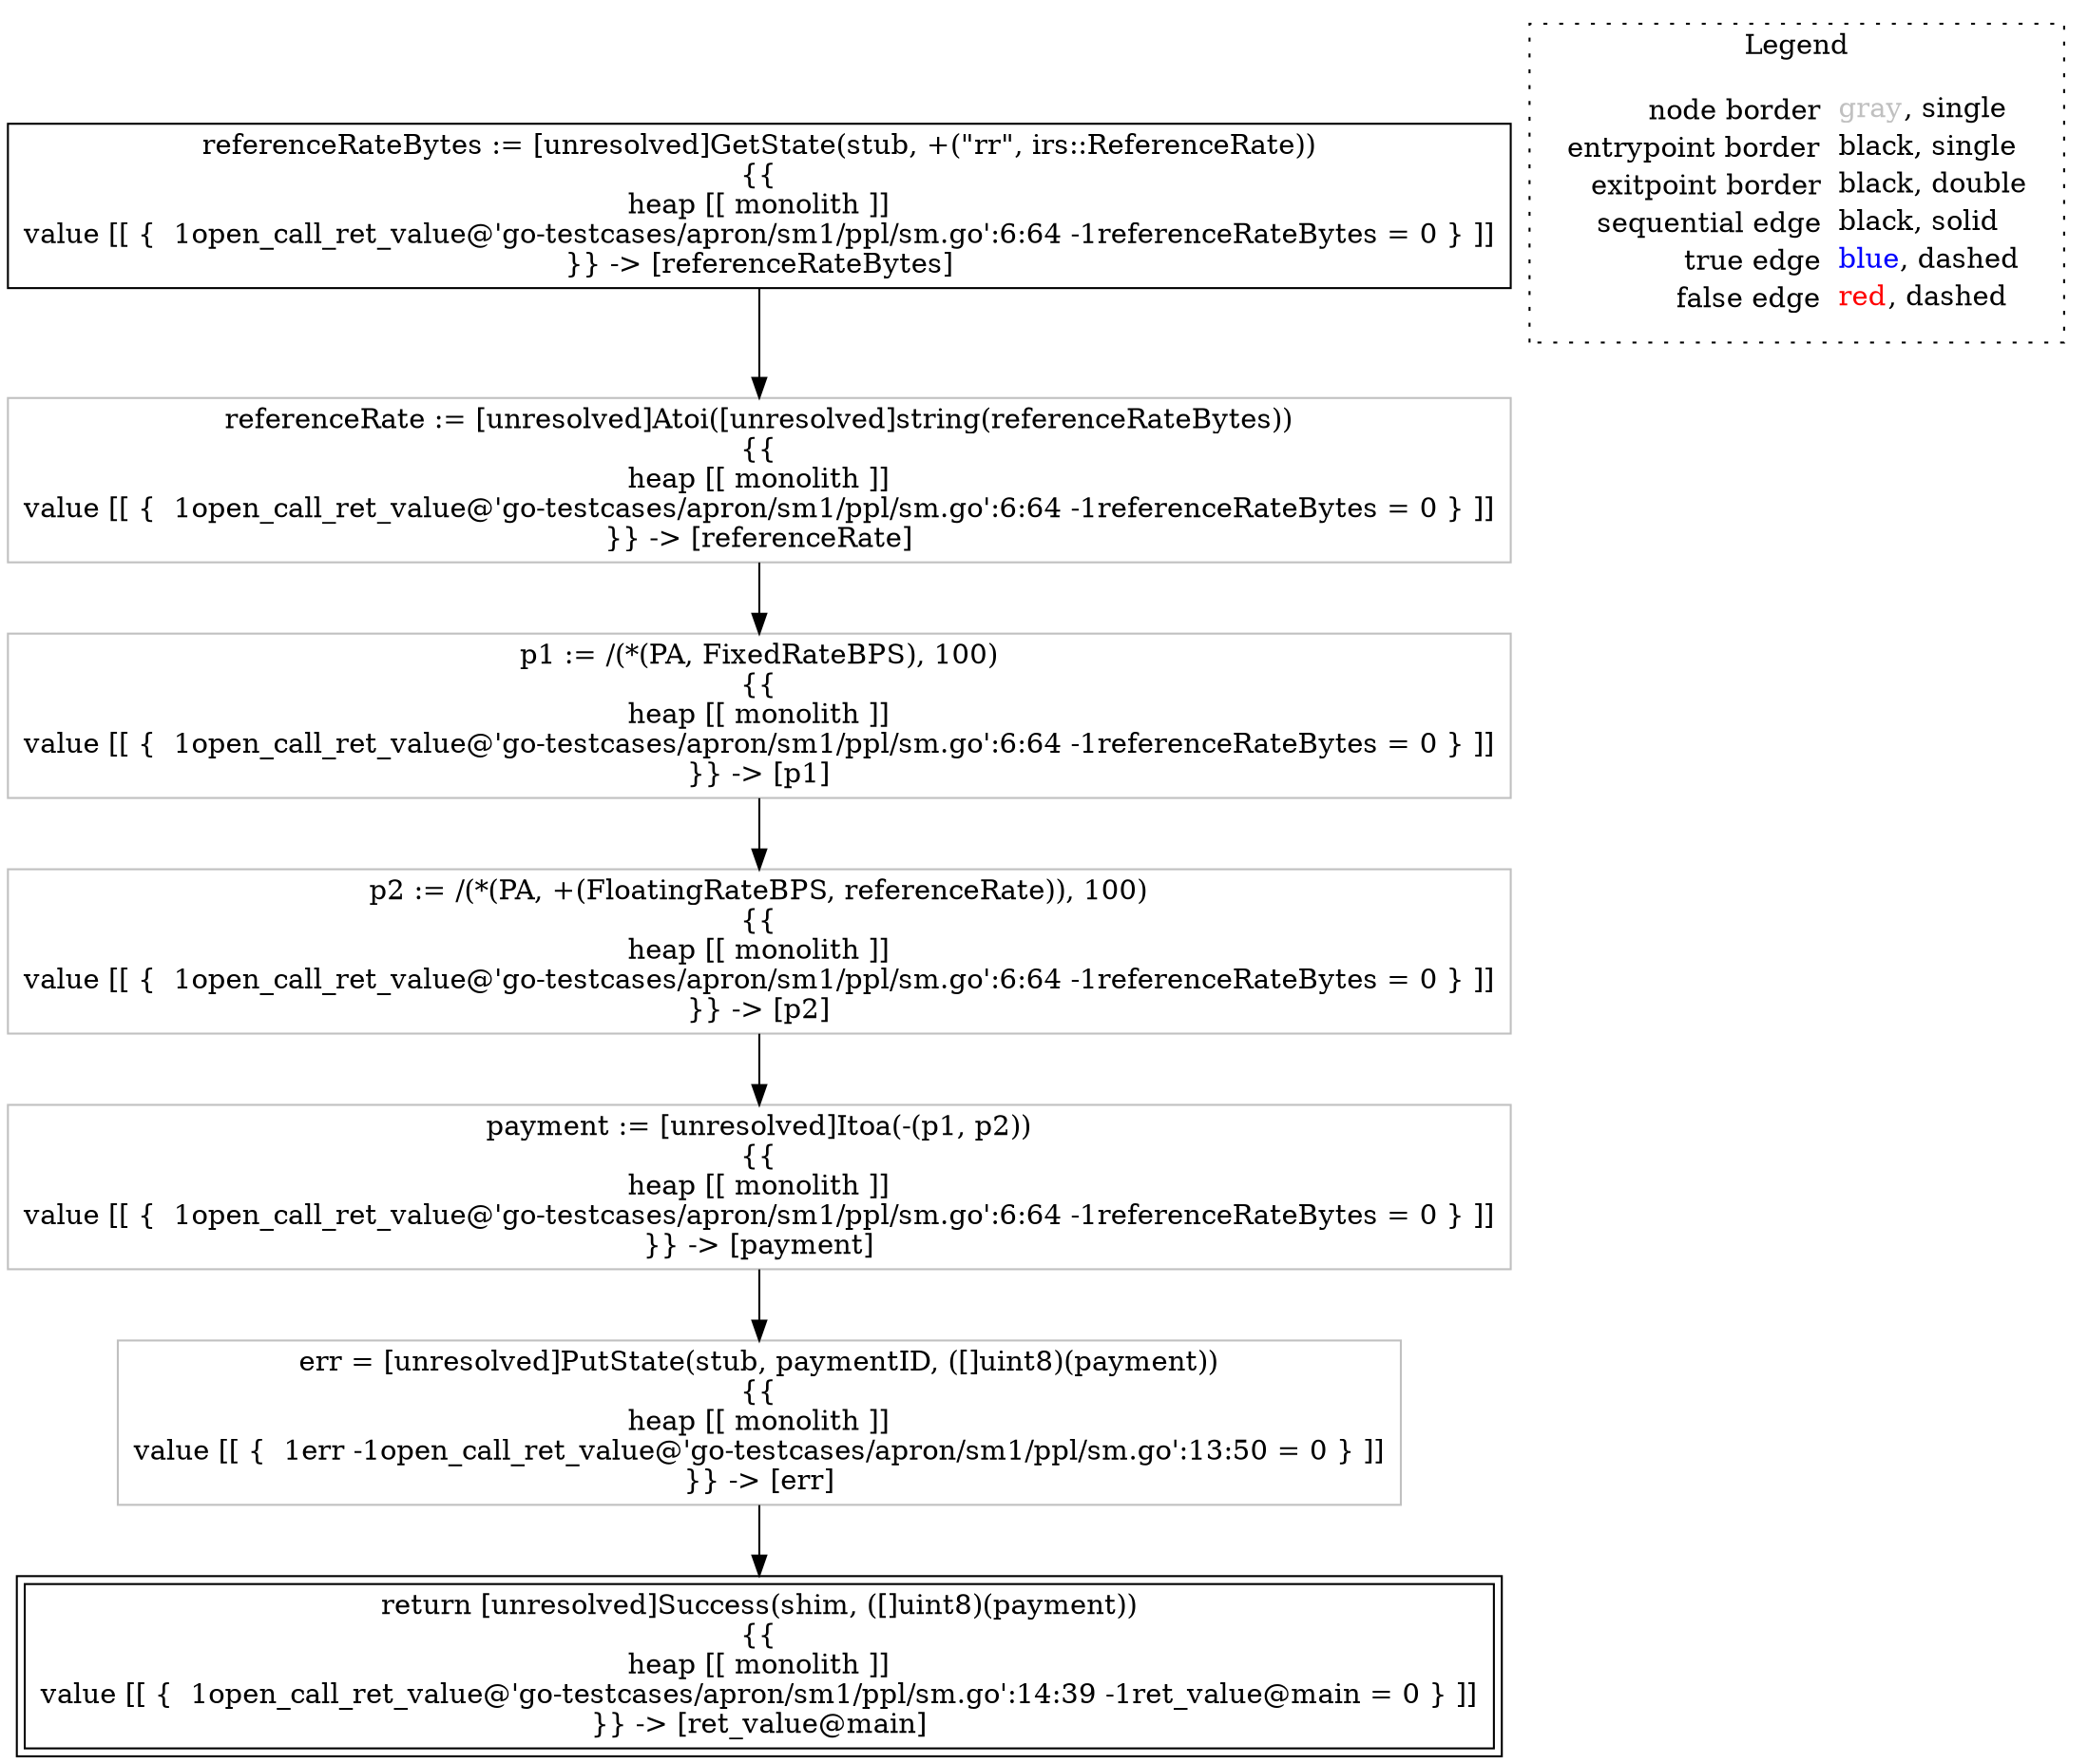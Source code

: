 digraph {
	"node0" [shape="rect",color="black",label=<referenceRateBytes := [unresolved]GetState(stub, +(&quot;rr&quot;, irs::ReferenceRate))<BR/>{{<BR/>heap [[ monolith ]]<BR/>value [[ {  1open_call_ret_value@'go-testcases/apron/sm1/ppl/sm.go':6:64 -1referenceRateBytes = 0 } ]]<BR/>}} -&gt; [referenceRateBytes]>];
	"node1" [shape="rect",color="gray",label=<payment := [unresolved]Itoa(-(p1, p2))<BR/>{{<BR/>heap [[ monolith ]]<BR/>value [[ {  1open_call_ret_value@'go-testcases/apron/sm1/ppl/sm.go':6:64 -1referenceRateBytes = 0 } ]]<BR/>}} -&gt; [payment]>];
	"node2" [shape="rect",color="gray",label=<p2 := /(*(PA, +(FloatingRateBPS, referenceRate)), 100)<BR/>{{<BR/>heap [[ monolith ]]<BR/>value [[ {  1open_call_ret_value@'go-testcases/apron/sm1/ppl/sm.go':6:64 -1referenceRateBytes = 0 } ]]<BR/>}} -&gt; [p2]>];
	"node3" [shape="rect",color="gray",label=<err = [unresolved]PutState(stub, paymentID, ([]uint8)(payment))<BR/>{{<BR/>heap [[ monolith ]]<BR/>value [[ {  1err -1open_call_ret_value@'go-testcases/apron/sm1/ppl/sm.go':13:50 = 0 } ]]<BR/>}} -&gt; [err]>];
	"node4" [shape="rect",color="black",peripheries="2",label=<return [unresolved]Success(shim, ([]uint8)(payment))<BR/>{{<BR/>heap [[ monolith ]]<BR/>value [[ {  1open_call_ret_value@'go-testcases/apron/sm1/ppl/sm.go':14:39 -1ret_value@main = 0 } ]]<BR/>}} -&gt; [ret_value@main]>];
	"node5" [shape="rect",color="gray",label=<p1 := /(*(PA, FixedRateBPS), 100)<BR/>{{<BR/>heap [[ monolith ]]<BR/>value [[ {  1open_call_ret_value@'go-testcases/apron/sm1/ppl/sm.go':6:64 -1referenceRateBytes = 0 } ]]<BR/>}} -&gt; [p1]>];
	"node6" [shape="rect",color="gray",label=<referenceRate := [unresolved]Atoi([unresolved]string(referenceRateBytes))<BR/>{{<BR/>heap [[ monolith ]]<BR/>value [[ {  1open_call_ret_value@'go-testcases/apron/sm1/ppl/sm.go':6:64 -1referenceRateBytes = 0 } ]]<BR/>}} -&gt; [referenceRate]>];
	"node1" -> "node3" [color="black"];
	"node2" -> "node1" [color="black"];
	"node3" -> "node4" [color="black"];
	"node0" -> "node6" [color="black"];
	"node5" -> "node2" [color="black"];
	"node6" -> "node5" [color="black"];
subgraph cluster_legend {
	label="Legend";
	style=dotted;
	node [shape=plaintext];
	"legend" [label=<<table border="0" cellpadding="2" cellspacing="0" cellborder="0"><tr><td align="right">node border&nbsp;</td><td align="left"><font color="gray">gray</font>, single</td></tr><tr><td align="right">entrypoint border&nbsp;</td><td align="left"><font color="black">black</font>, single</td></tr><tr><td align="right">exitpoint border&nbsp;</td><td align="left"><font color="black">black</font>, double</td></tr><tr><td align="right">sequential edge&nbsp;</td><td align="left"><font color="black">black</font>, solid</td></tr><tr><td align="right">true edge&nbsp;</td><td align="left"><font color="blue">blue</font>, dashed</td></tr><tr><td align="right">false edge&nbsp;</td><td align="left"><font color="red">red</font>, dashed</td></tr></table>>];
}

}
